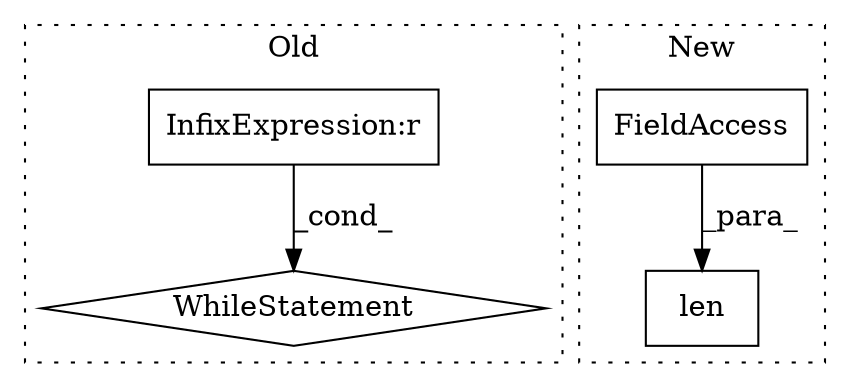 digraph G {
subgraph cluster0 {
1 [label="WhileStatement" a="61" s="8712,8735" l="7,2" shape="diamond"];
3 [label="InfixExpression:r" a="27" s="8730" l="3" shape="box"];
label = "Old";
style="dotted";
}
subgraph cluster1 {
2 [label="len" a="32" s="9136,9145" l="4,1" shape="box"];
4 [label="FieldAccess" a="22" s="9140" l="5" shape="box"];
label = "New";
style="dotted";
}
3 -> 1 [label="_cond_"];
4 -> 2 [label="_para_"];
}